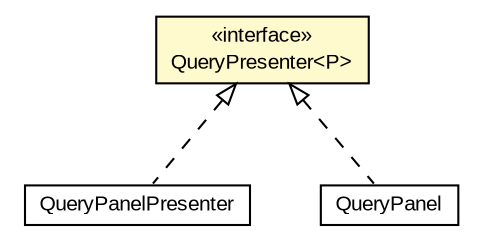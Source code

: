 #!/usr/local/bin/dot
#
# Class diagram 
# Generated by UMLGraph version 5.3 (http://www.umlgraph.org/)
#

digraph G {
	edge [fontname="arial",fontsize=10,labelfontname="arial",labelfontsize=10];
	node [fontname="arial",fontsize=10,shape=plaintext];
	nodesep=0.25;
	ranksep=0.5;
	// context.arch.intelligibility.presenters.QueryPresenter<P>
	c146816 [label=<<table title="context.arch.intelligibility.presenters.QueryPresenter" border="0" cellborder="1" cellspacing="0" cellpadding="2" port="p" bgcolor="lemonChiffon" href="./QueryPresenter.html">
		<tr><td><table border="0" cellspacing="0" cellpadding="1">
<tr><td align="center" balign="center"> &#171;interface&#187; </td></tr>
<tr><td align="center" balign="center"> QueryPresenter&lt;P&gt; </td></tr>
		</table></td></tr>
		</table>>, fontname="arial", fontcolor="black", fontsize=10.0];
	// context.arch.intelligibility.presenters.QueryPanelPresenter
	c146817 [label=<<table title="context.arch.intelligibility.presenters.QueryPanelPresenter" border="0" cellborder="1" cellspacing="0" cellpadding="2" port="p" href="./QueryPanelPresenter.html">
		<tr><td><table border="0" cellspacing="0" cellpadding="1">
<tr><td align="center" balign="center"> QueryPanelPresenter </td></tr>
		</table></td></tr>
		</table>>, fontname="arial", fontcolor="black", fontsize=10.0];
	// context.arch.intelligibility.presenters.QueryPanel
	c146818 [label=<<table title="context.arch.intelligibility.presenters.QueryPanel" border="0" cellborder="1" cellspacing="0" cellpadding="2" port="p" href="./QueryPanel.html">
		<tr><td><table border="0" cellspacing="0" cellpadding="1">
<tr><td align="center" balign="center"> QueryPanel </td></tr>
		</table></td></tr>
		</table>>, fontname="arial", fontcolor="black", fontsize=10.0];
	//context.arch.intelligibility.presenters.QueryPanelPresenter implements context.arch.intelligibility.presenters.QueryPresenter<P>
	c146816:p -> c146817:p [dir=back,arrowtail=empty,style=dashed];
	//context.arch.intelligibility.presenters.QueryPanel implements context.arch.intelligibility.presenters.QueryPresenter<P>
	c146816:p -> c146818:p [dir=back,arrowtail=empty,style=dashed];
}

